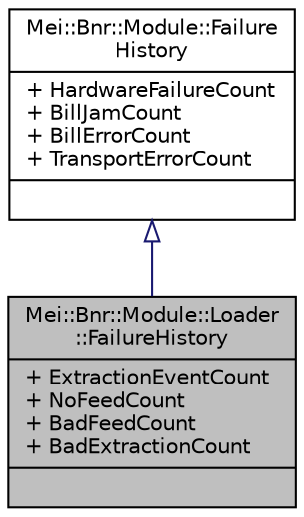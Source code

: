 digraph "Mei::Bnr::Module::Loader::FailureHistory"
{
  edge [fontname="Helvetica",fontsize="10",labelfontname="Helvetica",labelfontsize="10"];
  node [fontname="Helvetica",fontsize="10",shape=record];
  Node1 [label="{Mei::Bnr::Module::Loader\l::FailureHistory\n|+ ExtractionEventCount\l+ NoFeedCount\l+ BadFeedCount\l+ BadExtractionCount\l|}",height=0.2,width=0.4,color="black", fillcolor="grey75", style="filled", fontcolor="black"];
  Node2 -> Node1 [dir="back",color="midnightblue",fontsize="10",style="solid",arrowtail="onormal",fontname="Helvetica"];
  Node2 [label="{Mei::Bnr::Module::Failure\lHistory\n|+ HardwareFailureCount\l+ BillJamCount\l+ BillErrorCount\l+ TransportErrorCount\l|}",height=0.2,width=0.4,color="black", fillcolor="white", style="filled",URL="$a00082.html",tooltip="Module::FailureHistory. "];
}
